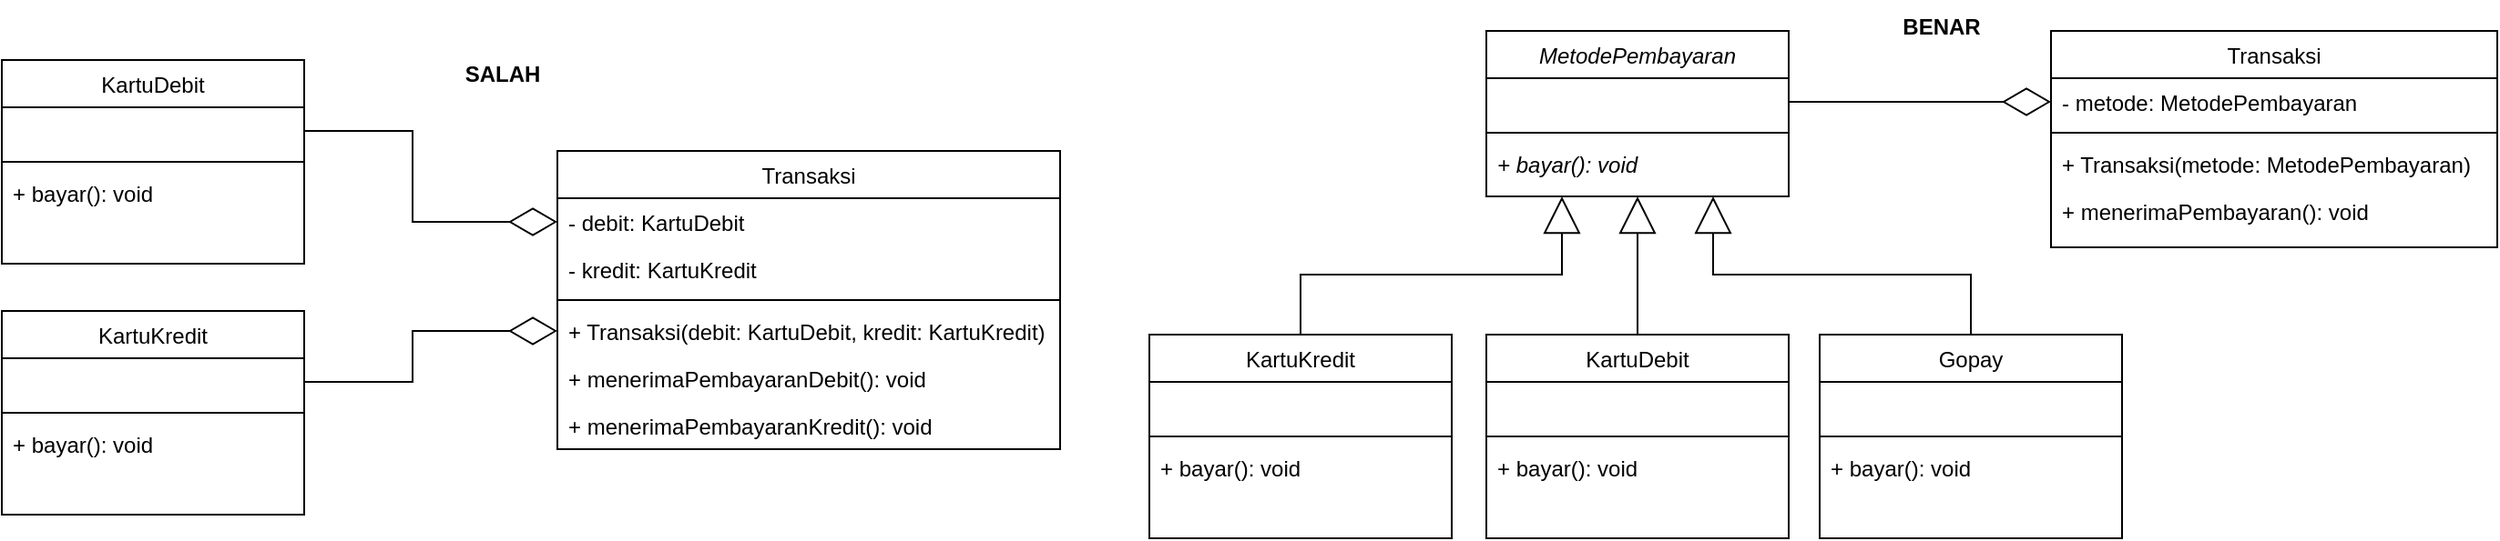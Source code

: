 <mxfile version="20.6.0" type="device"><diagram id="C5RBs43oDa-KdzZeNtuy" name="Page-1"><mxGraphModel dx="775" dy="346" grid="0" gridSize="10" guides="1" tooltips="1" connect="1" arrows="1" fold="1" page="0" pageScale="1" pageWidth="827" pageHeight="1169" math="0" shadow="0"><root><mxCell id="WIyWlLk6GJQsqaUBKTNV-0"/><mxCell id="WIyWlLk6GJQsqaUBKTNV-1" parent="WIyWlLk6GJQsqaUBKTNV-0"/><mxCell id="zkfFHV4jXpPFQw0GAbJ--6" value="Transaksi" style="swimlane;fontStyle=0;align=center;verticalAlign=top;childLayout=stackLayout;horizontal=1;startSize=26;horizontalStack=0;resizeParent=1;resizeLast=0;collapsible=1;marginBottom=0;rounded=0;shadow=0;strokeWidth=1;" parent="WIyWlLk6GJQsqaUBKTNV-1" vertex="1"><mxGeometry x="363" y="102" width="276" height="164" as="geometry"><mxRectangle x="130" y="380" width="160" height="26" as="alternateBounds"/></mxGeometry></mxCell><mxCell id="zkfFHV4jXpPFQw0GAbJ--7" value="- debit: KartuDebit" style="text;align=left;verticalAlign=top;spacingLeft=4;spacingRight=4;overflow=hidden;rotatable=0;points=[[0,0.5],[1,0.5]];portConstraint=eastwest;" parent="zkfFHV4jXpPFQw0GAbJ--6" vertex="1"><mxGeometry y="26" width="276" height="26" as="geometry"/></mxCell><mxCell id="zkfFHV4jXpPFQw0GAbJ--8" value="- kredit: KartuKredit" style="text;align=left;verticalAlign=top;spacingLeft=4;spacingRight=4;overflow=hidden;rotatable=0;points=[[0,0.5],[1,0.5]];portConstraint=eastwest;rounded=0;shadow=0;html=0;" parent="zkfFHV4jXpPFQw0GAbJ--6" vertex="1"><mxGeometry y="52" width="276" height="26" as="geometry"/></mxCell><mxCell id="zkfFHV4jXpPFQw0GAbJ--9" value="" style="line;html=1;strokeWidth=1;align=left;verticalAlign=middle;spacingTop=-1;spacingLeft=3;spacingRight=3;rotatable=0;labelPosition=right;points=[];portConstraint=eastwest;" parent="zkfFHV4jXpPFQw0GAbJ--6" vertex="1"><mxGeometry y="78" width="276" height="8" as="geometry"/></mxCell><mxCell id="zkfFHV4jXpPFQw0GAbJ--10" value="+ Transaksi(debit: KartuDebit, kredit: KartuKredit)" style="text;align=left;verticalAlign=top;spacingLeft=4;spacingRight=4;overflow=hidden;rotatable=0;points=[[0,0.5],[1,0.5]];portConstraint=eastwest;fontStyle=0" parent="zkfFHV4jXpPFQw0GAbJ--6" vertex="1"><mxGeometry y="86" width="276" height="26" as="geometry"/></mxCell><mxCell id="zkfFHV4jXpPFQw0GAbJ--11" value="+ menerimaPembayaranDebit(): void" style="text;align=left;verticalAlign=top;spacingLeft=4;spacingRight=4;overflow=hidden;rotatable=0;points=[[0,0.5],[1,0.5]];portConstraint=eastwest;" parent="zkfFHV4jXpPFQw0GAbJ--6" vertex="1"><mxGeometry y="112" width="276" height="26" as="geometry"/></mxCell><mxCell id="w-AHCxJXKSRMQ1_ZEvkU-0" value="+ menerimaPembayaranKredit(): void" style="text;align=left;verticalAlign=top;spacingLeft=4;spacingRight=4;overflow=hidden;rotatable=0;points=[[0,0.5],[1,0.5]];portConstraint=eastwest;" vertex="1" parent="zkfFHV4jXpPFQw0GAbJ--6"><mxGeometry y="138" width="276" height="26" as="geometry"/></mxCell><mxCell id="w-AHCxJXKSRMQ1_ZEvkU-1" value="KartuDebit" style="swimlane;fontStyle=0;align=center;verticalAlign=top;childLayout=stackLayout;horizontal=1;startSize=26;horizontalStack=0;resizeParent=1;resizeLast=0;collapsible=1;marginBottom=0;rounded=0;shadow=0;strokeWidth=1;" vertex="1" parent="WIyWlLk6GJQsqaUBKTNV-1"><mxGeometry x="58" y="52" width="166" height="112" as="geometry"><mxRectangle x="130" y="380" width="160" height="26" as="alternateBounds"/></mxGeometry></mxCell><mxCell id="w-AHCxJXKSRMQ1_ZEvkU-3" value=" " style="text;align=left;verticalAlign=top;spacingLeft=4;spacingRight=4;overflow=hidden;rotatable=0;points=[[0,0.5],[1,0.5]];portConstraint=eastwest;rounded=0;shadow=0;html=0;" vertex="1" parent="w-AHCxJXKSRMQ1_ZEvkU-1"><mxGeometry y="26" width="166" height="26" as="geometry"/></mxCell><mxCell id="w-AHCxJXKSRMQ1_ZEvkU-4" value="" style="line;html=1;strokeWidth=1;align=left;verticalAlign=middle;spacingTop=-1;spacingLeft=3;spacingRight=3;rotatable=0;labelPosition=right;points=[];portConstraint=eastwest;" vertex="1" parent="w-AHCxJXKSRMQ1_ZEvkU-1"><mxGeometry y="52" width="166" height="8" as="geometry"/></mxCell><mxCell id="w-AHCxJXKSRMQ1_ZEvkU-7" value="+ bayar(): void" style="text;align=left;verticalAlign=top;spacingLeft=4;spacingRight=4;overflow=hidden;rotatable=0;points=[[0,0.5],[1,0.5]];portConstraint=eastwest;" vertex="1" parent="w-AHCxJXKSRMQ1_ZEvkU-1"><mxGeometry y="60" width="166" height="26" as="geometry"/></mxCell><mxCell id="w-AHCxJXKSRMQ1_ZEvkU-8" value="KartuKredit" style="swimlane;fontStyle=0;align=center;verticalAlign=top;childLayout=stackLayout;horizontal=1;startSize=26;horizontalStack=0;resizeParent=1;resizeLast=0;collapsible=1;marginBottom=0;rounded=0;shadow=0;strokeWidth=1;" vertex="1" parent="WIyWlLk6GJQsqaUBKTNV-1"><mxGeometry x="58" y="190" width="166" height="112" as="geometry"><mxRectangle x="130" y="380" width="160" height="26" as="alternateBounds"/></mxGeometry></mxCell><mxCell id="w-AHCxJXKSRMQ1_ZEvkU-9" value=" " style="text;align=left;verticalAlign=top;spacingLeft=4;spacingRight=4;overflow=hidden;rotatable=0;points=[[0,0.5],[1,0.5]];portConstraint=eastwest;rounded=0;shadow=0;html=0;" vertex="1" parent="w-AHCxJXKSRMQ1_ZEvkU-8"><mxGeometry y="26" width="166" height="26" as="geometry"/></mxCell><mxCell id="w-AHCxJXKSRMQ1_ZEvkU-10" value="" style="line;html=1;strokeWidth=1;align=left;verticalAlign=middle;spacingTop=-1;spacingLeft=3;spacingRight=3;rotatable=0;labelPosition=right;points=[];portConstraint=eastwest;" vertex="1" parent="w-AHCxJXKSRMQ1_ZEvkU-8"><mxGeometry y="52" width="166" height="8" as="geometry"/></mxCell><mxCell id="w-AHCxJXKSRMQ1_ZEvkU-11" value="+ bayar(): void" style="text;align=left;verticalAlign=top;spacingLeft=4;spacingRight=4;overflow=hidden;rotatable=0;points=[[0,0.5],[1,0.5]];portConstraint=eastwest;" vertex="1" parent="w-AHCxJXKSRMQ1_ZEvkU-8"><mxGeometry y="60" width="166" height="26" as="geometry"/></mxCell><mxCell id="w-AHCxJXKSRMQ1_ZEvkU-12" style="edgeStyle=orthogonalEdgeStyle;rounded=0;orthogonalLoop=1;jettySize=auto;html=1;exitX=1;exitY=0.5;exitDx=0;exitDy=0;entryX=0;entryY=0.5;entryDx=0;entryDy=0;endArrow=diamondThin;endFill=0;endSize=24;" edge="1" parent="WIyWlLk6GJQsqaUBKTNV-1" source="w-AHCxJXKSRMQ1_ZEvkU-3" target="zkfFHV4jXpPFQw0GAbJ--7"><mxGeometry relative="1" as="geometry"/></mxCell><mxCell id="w-AHCxJXKSRMQ1_ZEvkU-13" style="edgeStyle=orthogonalEdgeStyle;rounded=0;orthogonalLoop=1;jettySize=auto;html=1;exitX=1;exitY=0.5;exitDx=0;exitDy=0;entryX=0;entryY=0.5;entryDx=0;entryDy=0;endArrow=diamondThin;endFill=0;endSize=24;" edge="1" parent="WIyWlLk6GJQsqaUBKTNV-1" source="w-AHCxJXKSRMQ1_ZEvkU-9" target="zkfFHV4jXpPFQw0GAbJ--10"><mxGeometry relative="1" as="geometry"/></mxCell><mxCell id="w-AHCxJXKSRMQ1_ZEvkU-14" value="&lt;b&gt;SALAH&lt;/b&gt;" style="text;html=1;strokeColor=none;fillColor=none;align=center;verticalAlign=middle;whiteSpace=wrap;rounded=0;" vertex="1" parent="WIyWlLk6GJQsqaUBKTNV-1"><mxGeometry x="303" y="45" width="60" height="30" as="geometry"/></mxCell><mxCell id="w-AHCxJXKSRMQ1_ZEvkU-15" value="Transaksi" style="swimlane;fontStyle=0;align=center;verticalAlign=top;childLayout=stackLayout;horizontal=1;startSize=26;horizontalStack=0;resizeParent=1;resizeLast=0;collapsible=1;marginBottom=0;rounded=0;shadow=0;strokeWidth=1;" vertex="1" parent="WIyWlLk6GJQsqaUBKTNV-1"><mxGeometry x="1183" y="36" width="245" height="119" as="geometry"><mxRectangle x="130" y="380" width="160" height="26" as="alternateBounds"/></mxGeometry></mxCell><mxCell id="w-AHCxJXKSRMQ1_ZEvkU-16" value="- metode: MetodePembayaran" style="text;align=left;verticalAlign=top;spacingLeft=4;spacingRight=4;overflow=hidden;rotatable=0;points=[[0,0.5],[1,0.5]];portConstraint=eastwest;" vertex="1" parent="w-AHCxJXKSRMQ1_ZEvkU-15"><mxGeometry y="26" width="245" height="26" as="geometry"/></mxCell><mxCell id="w-AHCxJXKSRMQ1_ZEvkU-18" value="" style="line;html=1;strokeWidth=1;align=left;verticalAlign=middle;spacingTop=-1;spacingLeft=3;spacingRight=3;rotatable=0;labelPosition=right;points=[];portConstraint=eastwest;" vertex="1" parent="w-AHCxJXKSRMQ1_ZEvkU-15"><mxGeometry y="52" width="245" height="8" as="geometry"/></mxCell><mxCell id="w-AHCxJXKSRMQ1_ZEvkU-19" value="+ Transaksi(metode: MetodePembayaran)" style="text;align=left;verticalAlign=top;spacingLeft=4;spacingRight=4;overflow=hidden;rotatable=0;points=[[0,0.5],[1,0.5]];portConstraint=eastwest;fontStyle=0" vertex="1" parent="w-AHCxJXKSRMQ1_ZEvkU-15"><mxGeometry y="60" width="245" height="26" as="geometry"/></mxCell><mxCell id="w-AHCxJXKSRMQ1_ZEvkU-21" value="+ menerimaPembayaran(): void" style="text;align=left;verticalAlign=top;spacingLeft=4;spacingRight=4;overflow=hidden;rotatable=0;points=[[0,0.5],[1,0.5]];portConstraint=eastwest;" vertex="1" parent="w-AHCxJXKSRMQ1_ZEvkU-15"><mxGeometry y="86" width="245" height="26" as="geometry"/></mxCell><mxCell id="w-AHCxJXKSRMQ1_ZEvkU-39" style="edgeStyle=orthogonalEdgeStyle;rounded=0;orthogonalLoop=1;jettySize=auto;html=1;exitX=0.5;exitY=0;exitDx=0;exitDy=0;entryX=0.5;entryY=1;entryDx=0;entryDy=0;endArrow=block;endFill=0;endSize=18;" edge="1" parent="WIyWlLk6GJQsqaUBKTNV-1" source="w-AHCxJXKSRMQ1_ZEvkU-22" target="w-AHCxJXKSRMQ1_ZEvkU-33"><mxGeometry relative="1" as="geometry"/></mxCell><mxCell id="w-AHCxJXKSRMQ1_ZEvkU-22" value="KartuDebit" style="swimlane;fontStyle=0;align=center;verticalAlign=top;childLayout=stackLayout;horizontal=1;startSize=26;horizontalStack=0;resizeParent=1;resizeLast=0;collapsible=1;marginBottom=0;rounded=0;shadow=0;strokeWidth=1;" vertex="1" parent="WIyWlLk6GJQsqaUBKTNV-1"><mxGeometry x="873" y="203" width="166" height="112" as="geometry"><mxRectangle x="130" y="380" width="160" height="26" as="alternateBounds"/></mxGeometry></mxCell><mxCell id="w-AHCxJXKSRMQ1_ZEvkU-23" value=" " style="text;align=left;verticalAlign=top;spacingLeft=4;spacingRight=4;overflow=hidden;rotatable=0;points=[[0,0.5],[1,0.5]];portConstraint=eastwest;rounded=0;shadow=0;html=0;" vertex="1" parent="w-AHCxJXKSRMQ1_ZEvkU-22"><mxGeometry y="26" width="166" height="26" as="geometry"/></mxCell><mxCell id="w-AHCxJXKSRMQ1_ZEvkU-24" value="" style="line;html=1;strokeWidth=1;align=left;verticalAlign=middle;spacingTop=-1;spacingLeft=3;spacingRight=3;rotatable=0;labelPosition=right;points=[];portConstraint=eastwest;" vertex="1" parent="w-AHCxJXKSRMQ1_ZEvkU-22"><mxGeometry y="52" width="166" height="8" as="geometry"/></mxCell><mxCell id="w-AHCxJXKSRMQ1_ZEvkU-25" value="+ bayar(): void" style="text;align=left;verticalAlign=top;spacingLeft=4;spacingRight=4;overflow=hidden;rotatable=0;points=[[0,0.5],[1,0.5]];portConstraint=eastwest;" vertex="1" parent="w-AHCxJXKSRMQ1_ZEvkU-22"><mxGeometry y="60" width="166" height="26" as="geometry"/></mxCell><mxCell id="w-AHCxJXKSRMQ1_ZEvkU-38" style="edgeStyle=orthogonalEdgeStyle;rounded=0;orthogonalLoop=1;jettySize=auto;html=1;exitX=0.5;exitY=0;exitDx=0;exitDy=0;entryX=0.25;entryY=1;entryDx=0;entryDy=0;endArrow=block;endFill=0;endSize=18;" edge="1" parent="WIyWlLk6GJQsqaUBKTNV-1" source="w-AHCxJXKSRMQ1_ZEvkU-26" target="w-AHCxJXKSRMQ1_ZEvkU-33"><mxGeometry relative="1" as="geometry"/></mxCell><mxCell id="w-AHCxJXKSRMQ1_ZEvkU-26" value="KartuKredit" style="swimlane;fontStyle=0;align=center;verticalAlign=top;childLayout=stackLayout;horizontal=1;startSize=26;horizontalStack=0;resizeParent=1;resizeLast=0;collapsible=1;marginBottom=0;rounded=0;shadow=0;strokeWidth=1;" vertex="1" parent="WIyWlLk6GJQsqaUBKTNV-1"><mxGeometry x="688" y="203" width="166" height="112" as="geometry"><mxRectangle x="130" y="380" width="160" height="26" as="alternateBounds"/></mxGeometry></mxCell><mxCell id="w-AHCxJXKSRMQ1_ZEvkU-27" value=" " style="text;align=left;verticalAlign=top;spacingLeft=4;spacingRight=4;overflow=hidden;rotatable=0;points=[[0,0.5],[1,0.5]];portConstraint=eastwest;rounded=0;shadow=0;html=0;" vertex="1" parent="w-AHCxJXKSRMQ1_ZEvkU-26"><mxGeometry y="26" width="166" height="26" as="geometry"/></mxCell><mxCell id="w-AHCxJXKSRMQ1_ZEvkU-28" value="" style="line;html=1;strokeWidth=1;align=left;verticalAlign=middle;spacingTop=-1;spacingLeft=3;spacingRight=3;rotatable=0;labelPosition=right;points=[];portConstraint=eastwest;" vertex="1" parent="w-AHCxJXKSRMQ1_ZEvkU-26"><mxGeometry y="52" width="166" height="8" as="geometry"/></mxCell><mxCell id="w-AHCxJXKSRMQ1_ZEvkU-29" value="+ bayar(): void" style="text;align=left;verticalAlign=top;spacingLeft=4;spacingRight=4;overflow=hidden;rotatable=0;points=[[0,0.5],[1,0.5]];portConstraint=eastwest;" vertex="1" parent="w-AHCxJXKSRMQ1_ZEvkU-26"><mxGeometry y="60" width="166" height="26" as="geometry"/></mxCell><mxCell id="w-AHCxJXKSRMQ1_ZEvkU-32" value="&lt;b&gt;BENAR&lt;/b&gt;" style="text;html=1;strokeColor=none;fillColor=none;align=center;verticalAlign=middle;whiteSpace=wrap;rounded=0;" vertex="1" parent="WIyWlLk6GJQsqaUBKTNV-1"><mxGeometry x="1093" y="19" width="60" height="30" as="geometry"/></mxCell><mxCell id="w-AHCxJXKSRMQ1_ZEvkU-33" value="MetodePembayaran" style="swimlane;fontStyle=2;align=center;verticalAlign=top;childLayout=stackLayout;horizontal=1;startSize=26;horizontalStack=0;resizeParent=1;resizeLast=0;collapsible=1;marginBottom=0;rounded=0;shadow=0;strokeWidth=1;" vertex="1" parent="WIyWlLk6GJQsqaUBKTNV-1"><mxGeometry x="873" y="36" width="166" height="91" as="geometry"><mxRectangle x="130" y="380" width="160" height="26" as="alternateBounds"/></mxGeometry></mxCell><mxCell id="w-AHCxJXKSRMQ1_ZEvkU-34" value=" " style="text;align=left;verticalAlign=top;spacingLeft=4;spacingRight=4;overflow=hidden;rotatable=0;points=[[0,0.5],[1,0.5]];portConstraint=eastwest;rounded=0;shadow=0;html=0;" vertex="1" parent="w-AHCxJXKSRMQ1_ZEvkU-33"><mxGeometry y="26" width="166" height="26" as="geometry"/></mxCell><mxCell id="w-AHCxJXKSRMQ1_ZEvkU-35" value="" style="line;html=1;strokeWidth=1;align=left;verticalAlign=middle;spacingTop=-1;spacingLeft=3;spacingRight=3;rotatable=0;labelPosition=right;points=[];portConstraint=eastwest;" vertex="1" parent="w-AHCxJXKSRMQ1_ZEvkU-33"><mxGeometry y="52" width="166" height="8" as="geometry"/></mxCell><mxCell id="w-AHCxJXKSRMQ1_ZEvkU-36" value="+ bayar(): void" style="text;align=left;verticalAlign=top;spacingLeft=4;spacingRight=4;overflow=hidden;rotatable=0;points=[[0,0.5],[1,0.5]];portConstraint=eastwest;fontStyle=2" vertex="1" parent="w-AHCxJXKSRMQ1_ZEvkU-33"><mxGeometry y="60" width="166" height="26" as="geometry"/></mxCell><mxCell id="w-AHCxJXKSRMQ1_ZEvkU-37" style="edgeStyle=orthogonalEdgeStyle;rounded=0;orthogonalLoop=1;jettySize=auto;html=1;exitX=1;exitY=0.5;exitDx=0;exitDy=0;entryX=0;entryY=0.5;entryDx=0;entryDy=0;endArrow=diamondThin;endFill=0;endSize=24;" edge="1" parent="WIyWlLk6GJQsqaUBKTNV-1" source="w-AHCxJXKSRMQ1_ZEvkU-34" target="w-AHCxJXKSRMQ1_ZEvkU-16"><mxGeometry relative="1" as="geometry"/></mxCell><mxCell id="w-AHCxJXKSRMQ1_ZEvkU-44" style="edgeStyle=orthogonalEdgeStyle;rounded=0;orthogonalLoop=1;jettySize=auto;html=1;exitX=0.5;exitY=0;exitDx=0;exitDy=0;entryX=0.75;entryY=1;entryDx=0;entryDy=0;endArrow=block;endFill=0;endSize=18;" edge="1" parent="WIyWlLk6GJQsqaUBKTNV-1" source="w-AHCxJXKSRMQ1_ZEvkU-40" target="w-AHCxJXKSRMQ1_ZEvkU-33"><mxGeometry relative="1" as="geometry"/></mxCell><mxCell id="w-AHCxJXKSRMQ1_ZEvkU-40" value="Gopay" style="swimlane;fontStyle=0;align=center;verticalAlign=top;childLayout=stackLayout;horizontal=1;startSize=26;horizontalStack=0;resizeParent=1;resizeLast=0;collapsible=1;marginBottom=0;rounded=0;shadow=0;strokeWidth=1;" vertex="1" parent="WIyWlLk6GJQsqaUBKTNV-1"><mxGeometry x="1056" y="203" width="166" height="112" as="geometry"><mxRectangle x="130" y="380" width="160" height="26" as="alternateBounds"/></mxGeometry></mxCell><mxCell id="w-AHCxJXKSRMQ1_ZEvkU-41" value=" " style="text;align=left;verticalAlign=top;spacingLeft=4;spacingRight=4;overflow=hidden;rotatable=0;points=[[0,0.5],[1,0.5]];portConstraint=eastwest;rounded=0;shadow=0;html=0;" vertex="1" parent="w-AHCxJXKSRMQ1_ZEvkU-40"><mxGeometry y="26" width="166" height="26" as="geometry"/></mxCell><mxCell id="w-AHCxJXKSRMQ1_ZEvkU-42" value="" style="line;html=1;strokeWidth=1;align=left;verticalAlign=middle;spacingTop=-1;spacingLeft=3;spacingRight=3;rotatable=0;labelPosition=right;points=[];portConstraint=eastwest;" vertex="1" parent="w-AHCxJXKSRMQ1_ZEvkU-40"><mxGeometry y="52" width="166" height="8" as="geometry"/></mxCell><mxCell id="w-AHCxJXKSRMQ1_ZEvkU-43" value="+ bayar(): void" style="text;align=left;verticalAlign=top;spacingLeft=4;spacingRight=4;overflow=hidden;rotatable=0;points=[[0,0.5],[1,0.5]];portConstraint=eastwest;" vertex="1" parent="w-AHCxJXKSRMQ1_ZEvkU-40"><mxGeometry y="60" width="166" height="26" as="geometry"/></mxCell></root></mxGraphModel></diagram></mxfile>
